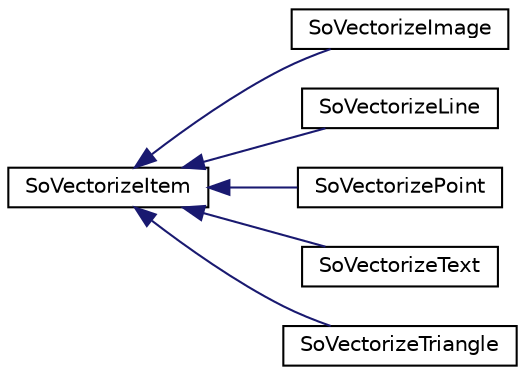 digraph "Graphical Class Hierarchy"
{
 // LATEX_PDF_SIZE
  edge [fontname="Helvetica",fontsize="10",labelfontname="Helvetica",labelfontsize="10"];
  node [fontname="Helvetica",fontsize="10",shape=record];
  rankdir="LR";
  Node0 [label="SoVectorizeItem",height=0.2,width=0.4,color="black", fillcolor="white", style="filled",URL="$classSoVectorizeItem.html",tooltip=" "];
  Node0 -> Node1 [dir="back",color="midnightblue",fontsize="10",style="solid",fontname="Helvetica"];
  Node1 [label="SoVectorizeImage",height=0.2,width=0.4,color="black", fillcolor="white", style="filled",URL="$classSoVectorizeImage.html",tooltip=" "];
  Node0 -> Node2 [dir="back",color="midnightblue",fontsize="10",style="solid",fontname="Helvetica"];
  Node2 [label="SoVectorizeLine",height=0.2,width=0.4,color="black", fillcolor="white", style="filled",URL="$classSoVectorizeLine.html",tooltip=" "];
  Node0 -> Node3 [dir="back",color="midnightblue",fontsize="10",style="solid",fontname="Helvetica"];
  Node3 [label="SoVectorizePoint",height=0.2,width=0.4,color="black", fillcolor="white", style="filled",URL="$classSoVectorizePoint.html",tooltip=" "];
  Node0 -> Node4 [dir="back",color="midnightblue",fontsize="10",style="solid",fontname="Helvetica"];
  Node4 [label="SoVectorizeText",height=0.2,width=0.4,color="black", fillcolor="white", style="filled",URL="$classSoVectorizeText.html",tooltip=" "];
  Node0 -> Node5 [dir="back",color="midnightblue",fontsize="10",style="solid",fontname="Helvetica"];
  Node5 [label="SoVectorizeTriangle",height=0.2,width=0.4,color="black", fillcolor="white", style="filled",URL="$classSoVectorizeTriangle.html",tooltip=" "];
}
